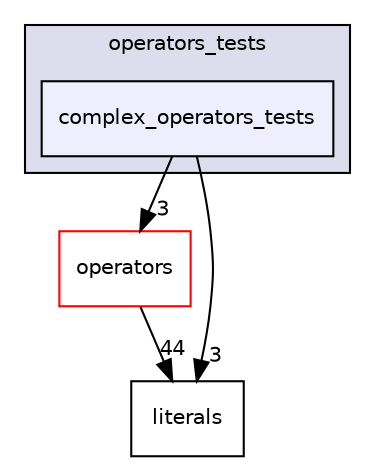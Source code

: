 digraph "/Users/raphael/Documents/Etudes_Informatique/GitHub/Projet_LO21/ut-computer/UTComputer/ut_computer_tests/operators_tests/complex_operators_tests" {
  compound=true
  node [ fontsize="10", fontname="Helvetica"];
  edge [ labelfontsize="10", labelfontname="Helvetica"];
  subgraph clusterdir_afe23b779a132b68eb5a9dfe55d4c7ec {
    graph [ bgcolor="#ddddee", pencolor="black", label="operators_tests" fontname="Helvetica", fontsize="10", URL="dir_afe23b779a132b68eb5a9dfe55d4c7ec.html"]
  dir_838b47a32e0c2b8aa08d12ca46300f89 [shape=box, label="complex_operators_tests", style="filled", fillcolor="#eeeeff", pencolor="black", URL="dir_838b47a32e0c2b8aa08d12ca46300f89.html"];
  }
  dir_b0ebf79e332bdd22b1ec3680e4f5649c [shape=box label="operators" fillcolor="white" style="filled" color="red" URL="dir_b0ebf79e332bdd22b1ec3680e4f5649c.html"];
  dir_361df549749f8fb1bceea741f91fc781 [shape=box label="literals" URL="dir_361df549749f8fb1bceea741f91fc781.html"];
  dir_838b47a32e0c2b8aa08d12ca46300f89->dir_b0ebf79e332bdd22b1ec3680e4f5649c [headlabel="3", labeldistance=1.5 headhref="dir_000018_000006.html"];
  dir_838b47a32e0c2b8aa08d12ca46300f89->dir_361df549749f8fb1bceea741f91fc781 [headlabel="3", labeldistance=1.5 headhref="dir_000018_000004.html"];
  dir_b0ebf79e332bdd22b1ec3680e4f5649c->dir_361df549749f8fb1bceea741f91fc781 [headlabel="44", labeldistance=1.5 headhref="dir_000006_000004.html"];
}
